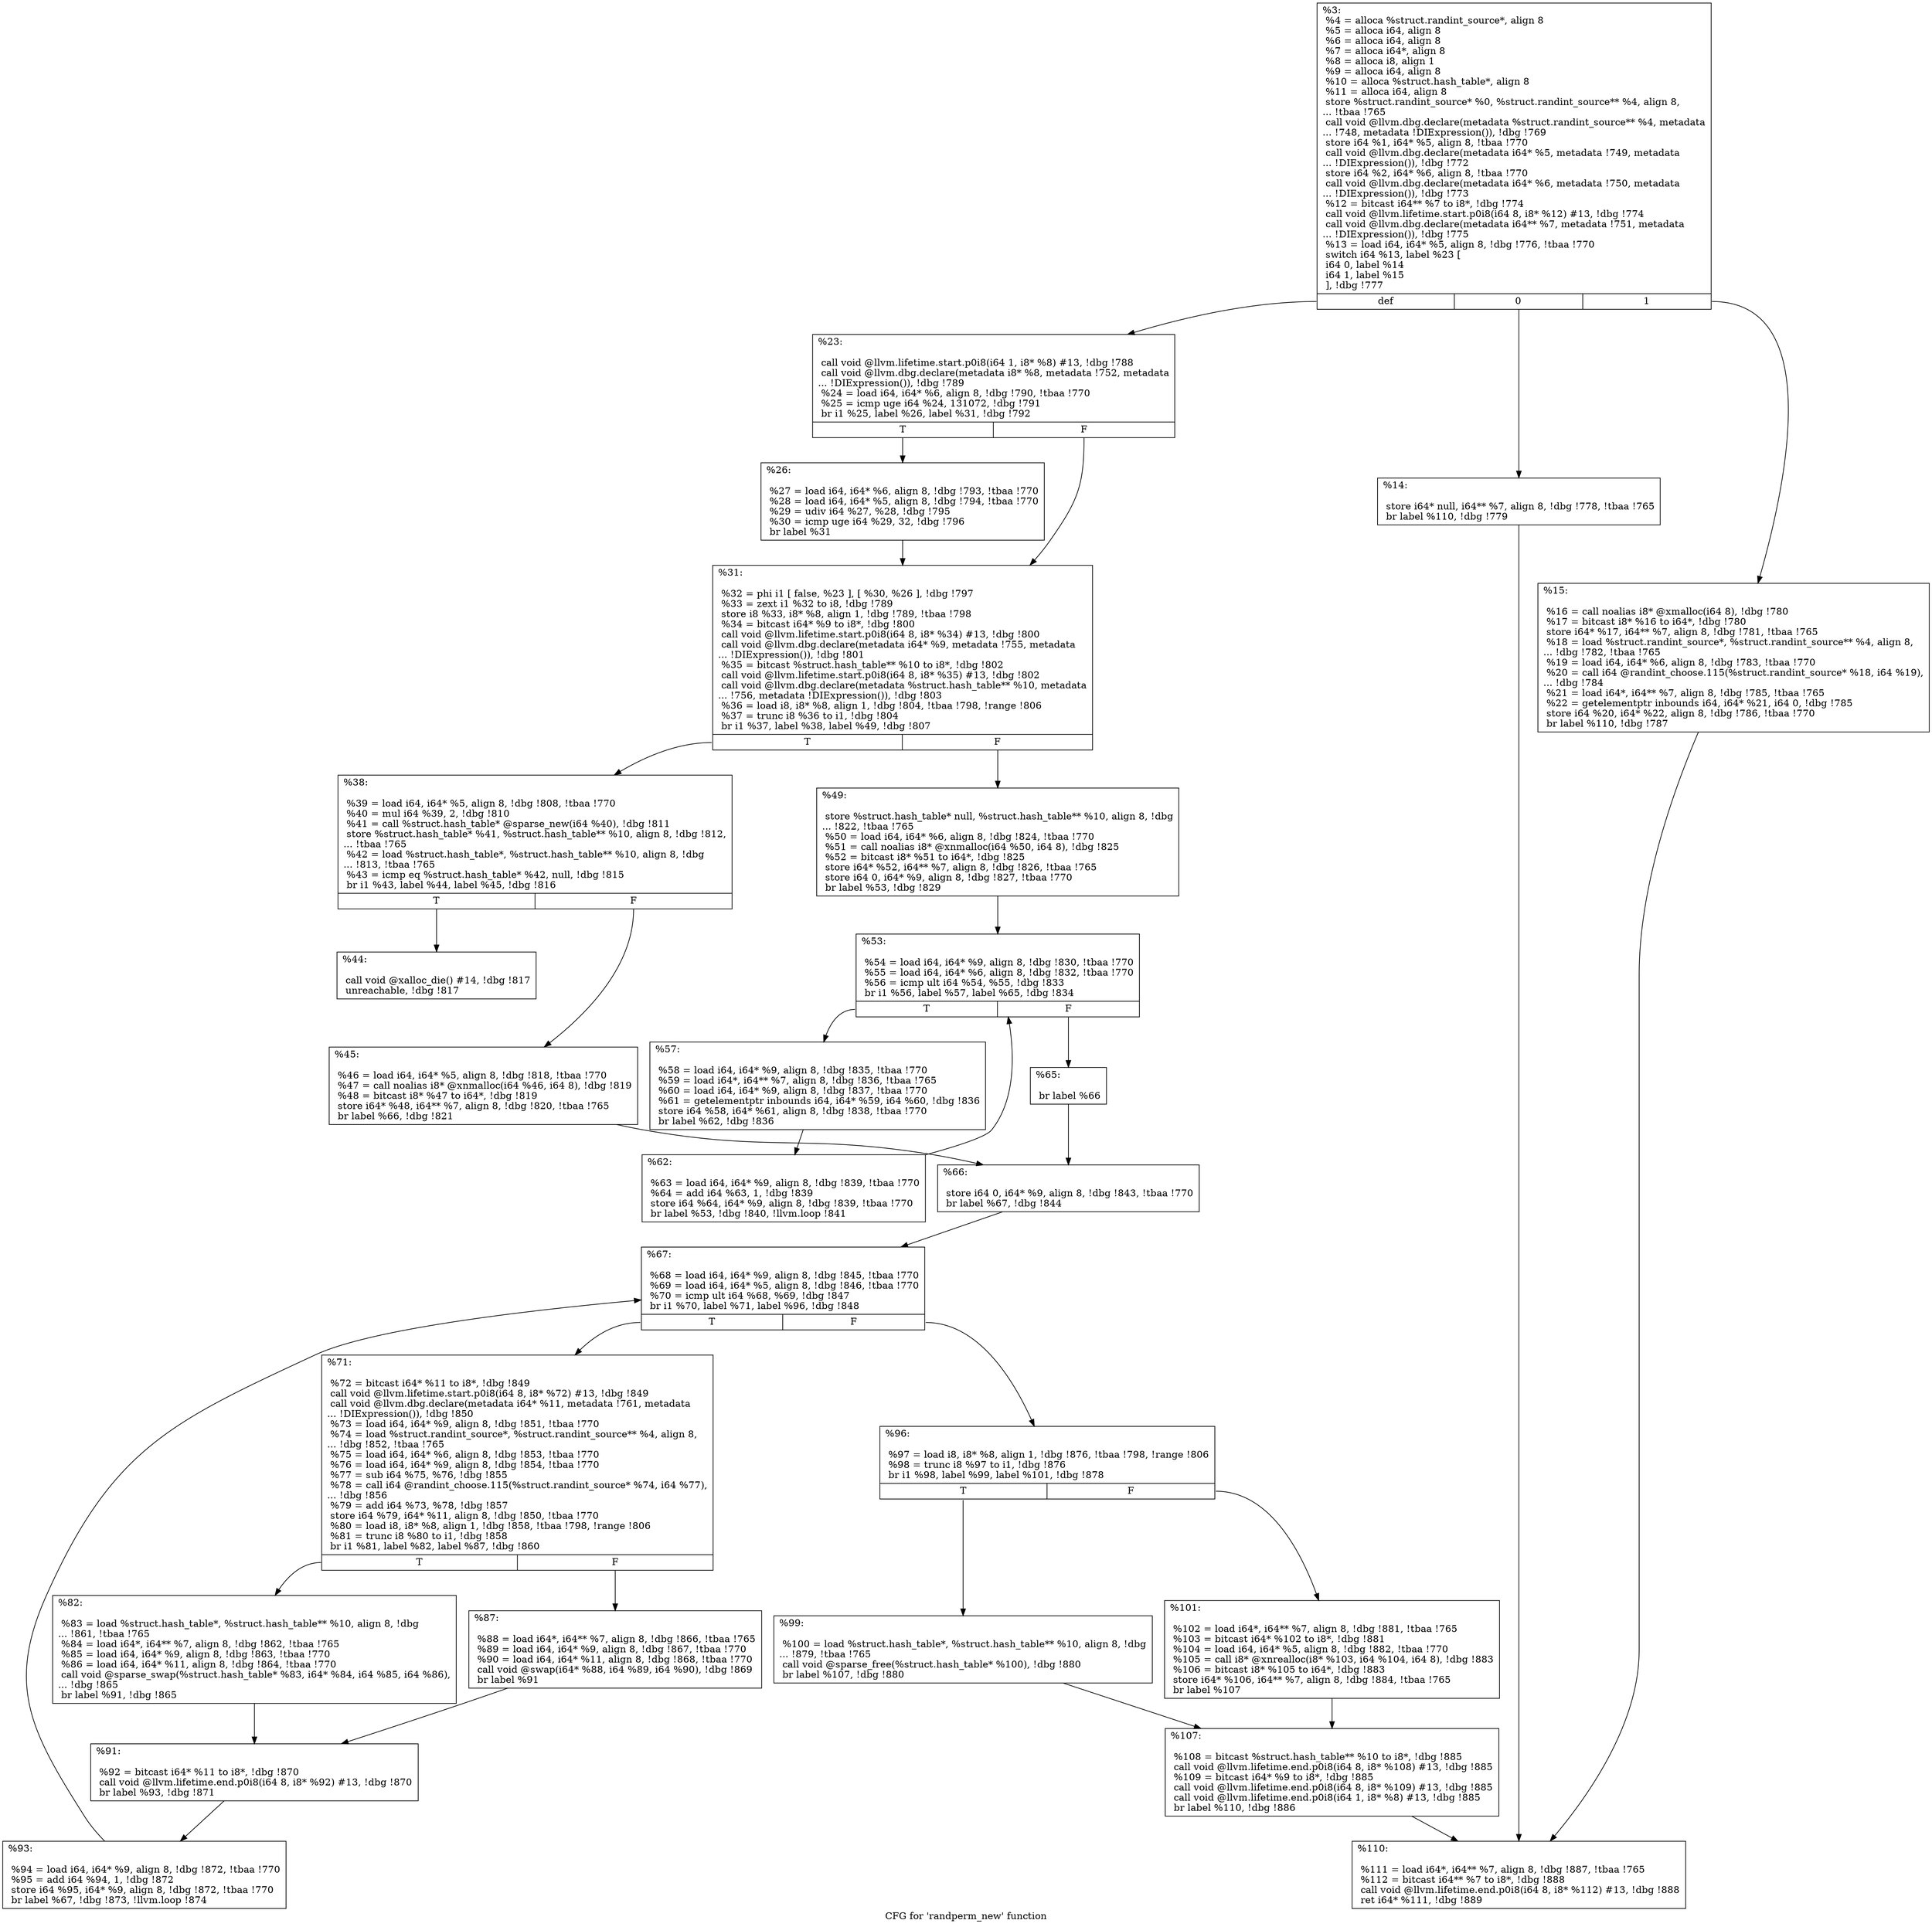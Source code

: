 digraph "CFG for 'randperm_new' function" {
	label="CFG for 'randperm_new' function";

	Node0x1e30d00 [shape=record,label="{%3:\l  %4 = alloca %struct.randint_source*, align 8\l  %5 = alloca i64, align 8\l  %6 = alloca i64, align 8\l  %7 = alloca i64*, align 8\l  %8 = alloca i8, align 1\l  %9 = alloca i64, align 8\l  %10 = alloca %struct.hash_table*, align 8\l  %11 = alloca i64, align 8\l  store %struct.randint_source* %0, %struct.randint_source** %4, align 8,\l... !tbaa !765\l  call void @llvm.dbg.declare(metadata %struct.randint_source** %4, metadata\l... !748, metadata !DIExpression()), !dbg !769\l  store i64 %1, i64* %5, align 8, !tbaa !770\l  call void @llvm.dbg.declare(metadata i64* %5, metadata !749, metadata\l... !DIExpression()), !dbg !772\l  store i64 %2, i64* %6, align 8, !tbaa !770\l  call void @llvm.dbg.declare(metadata i64* %6, metadata !750, metadata\l... !DIExpression()), !dbg !773\l  %12 = bitcast i64** %7 to i8*, !dbg !774\l  call void @llvm.lifetime.start.p0i8(i64 8, i8* %12) #13, !dbg !774\l  call void @llvm.dbg.declare(metadata i64** %7, metadata !751, metadata\l... !DIExpression()), !dbg !775\l  %13 = load i64, i64* %5, align 8, !dbg !776, !tbaa !770\l  switch i64 %13, label %23 [\l    i64 0, label %14\l    i64 1, label %15\l  ], !dbg !777\l|{<s0>def|<s1>0|<s2>1}}"];
	Node0x1e30d00:s0 -> Node0x1e30f50;
	Node0x1e30d00:s1 -> Node0x1e30eb0;
	Node0x1e30d00:s2 -> Node0x1e30f00;
	Node0x1e30eb0 [shape=record,label="{%14:\l\l  store i64* null, i64** %7, align 8, !dbg !778, !tbaa !765\l  br label %110, !dbg !779\l}"];
	Node0x1e30eb0 -> Node0x1e31630;
	Node0x1e30f00 [shape=record,label="{%15:\l\l  %16 = call noalias i8* @xmalloc(i64 8), !dbg !780\l  %17 = bitcast i8* %16 to i64*, !dbg !780\l  store i64* %17, i64** %7, align 8, !dbg !781, !tbaa !765\l  %18 = load %struct.randint_source*, %struct.randint_source** %4, align 8,\l... !dbg !782, !tbaa !765\l  %19 = load i64, i64* %6, align 8, !dbg !783, !tbaa !770\l  %20 = call i64 @randint_choose.115(%struct.randint_source* %18, i64 %19),\l... !dbg !784\l  %21 = load i64*, i64** %7, align 8, !dbg !785, !tbaa !765\l  %22 = getelementptr inbounds i64, i64* %21, i64 0, !dbg !785\l  store i64 %20, i64* %22, align 8, !dbg !786, !tbaa !770\l  br label %110, !dbg !787\l}"];
	Node0x1e30f00 -> Node0x1e31630;
	Node0x1e30f50 [shape=record,label="{%23:\l\l  call void @llvm.lifetime.start.p0i8(i64 1, i8* %8) #13, !dbg !788\l  call void @llvm.dbg.declare(metadata i8* %8, metadata !752, metadata\l... !DIExpression()), !dbg !789\l  %24 = load i64, i64* %6, align 8, !dbg !790, !tbaa !770\l  %25 = icmp uge i64 %24, 131072, !dbg !791\l  br i1 %25, label %26, label %31, !dbg !792\l|{<s0>T|<s1>F}}"];
	Node0x1e30f50:s0 -> Node0x1e30fa0;
	Node0x1e30f50:s1 -> Node0x1e30ff0;
	Node0x1e30fa0 [shape=record,label="{%26:\l\l  %27 = load i64, i64* %6, align 8, !dbg !793, !tbaa !770\l  %28 = load i64, i64* %5, align 8, !dbg !794, !tbaa !770\l  %29 = udiv i64 %27, %28, !dbg !795\l  %30 = icmp uge i64 %29, 32, !dbg !796\l  br label %31\l}"];
	Node0x1e30fa0 -> Node0x1e30ff0;
	Node0x1e30ff0 [shape=record,label="{%31:\l\l  %32 = phi i1 [ false, %23 ], [ %30, %26 ], !dbg !797\l  %33 = zext i1 %32 to i8, !dbg !789\l  store i8 %33, i8* %8, align 1, !dbg !789, !tbaa !798\l  %34 = bitcast i64* %9 to i8*, !dbg !800\l  call void @llvm.lifetime.start.p0i8(i64 8, i8* %34) #13, !dbg !800\l  call void @llvm.dbg.declare(metadata i64* %9, metadata !755, metadata\l... !DIExpression()), !dbg !801\l  %35 = bitcast %struct.hash_table** %10 to i8*, !dbg !802\l  call void @llvm.lifetime.start.p0i8(i64 8, i8* %35) #13, !dbg !802\l  call void @llvm.dbg.declare(metadata %struct.hash_table** %10, metadata\l... !756, metadata !DIExpression()), !dbg !803\l  %36 = load i8, i8* %8, align 1, !dbg !804, !tbaa !798, !range !806\l  %37 = trunc i8 %36 to i1, !dbg !804\l  br i1 %37, label %38, label %49, !dbg !807\l|{<s0>T|<s1>F}}"];
	Node0x1e30ff0:s0 -> Node0x1e31040;
	Node0x1e30ff0:s1 -> Node0x1e31130;
	Node0x1e31040 [shape=record,label="{%38:\l\l  %39 = load i64, i64* %5, align 8, !dbg !808, !tbaa !770\l  %40 = mul i64 %39, 2, !dbg !810\l  %41 = call %struct.hash_table* @sparse_new(i64 %40), !dbg !811\l  store %struct.hash_table* %41, %struct.hash_table** %10, align 8, !dbg !812,\l... !tbaa !765\l  %42 = load %struct.hash_table*, %struct.hash_table** %10, align 8, !dbg\l... !813, !tbaa !765\l  %43 = icmp eq %struct.hash_table* %42, null, !dbg !815\l  br i1 %43, label %44, label %45, !dbg !816\l|{<s0>T|<s1>F}}"];
	Node0x1e31040:s0 -> Node0x1e31090;
	Node0x1e31040:s1 -> Node0x1e310e0;
	Node0x1e31090 [shape=record,label="{%44:\l\l  call void @xalloc_die() #14, !dbg !817\l  unreachable, !dbg !817\l}"];
	Node0x1e310e0 [shape=record,label="{%45:\l\l  %46 = load i64, i64* %5, align 8, !dbg !818, !tbaa !770\l  %47 = call noalias i8* @xnmalloc(i64 %46, i64 8), !dbg !819\l  %48 = bitcast i8* %47 to i64*, !dbg !819\l  store i64* %48, i64** %7, align 8, !dbg !820, !tbaa !765\l  br label %66, !dbg !821\l}"];
	Node0x1e310e0 -> Node0x1e312c0;
	Node0x1e31130 [shape=record,label="{%49:\l\l  store %struct.hash_table* null, %struct.hash_table** %10, align 8, !dbg\l... !822, !tbaa !765\l  %50 = load i64, i64* %6, align 8, !dbg !824, !tbaa !770\l  %51 = call noalias i8* @xnmalloc(i64 %50, i64 8), !dbg !825\l  %52 = bitcast i8* %51 to i64*, !dbg !825\l  store i64* %52, i64** %7, align 8, !dbg !826, !tbaa !765\l  store i64 0, i64* %9, align 8, !dbg !827, !tbaa !770\l  br label %53, !dbg !829\l}"];
	Node0x1e31130 -> Node0x1e31180;
	Node0x1e31180 [shape=record,label="{%53:\l\l  %54 = load i64, i64* %9, align 8, !dbg !830, !tbaa !770\l  %55 = load i64, i64* %6, align 8, !dbg !832, !tbaa !770\l  %56 = icmp ult i64 %54, %55, !dbg !833\l  br i1 %56, label %57, label %65, !dbg !834\l|{<s0>T|<s1>F}}"];
	Node0x1e31180:s0 -> Node0x1e311d0;
	Node0x1e31180:s1 -> Node0x1e31270;
	Node0x1e311d0 [shape=record,label="{%57:\l\l  %58 = load i64, i64* %9, align 8, !dbg !835, !tbaa !770\l  %59 = load i64*, i64** %7, align 8, !dbg !836, !tbaa !765\l  %60 = load i64, i64* %9, align 8, !dbg !837, !tbaa !770\l  %61 = getelementptr inbounds i64, i64* %59, i64 %60, !dbg !836\l  store i64 %58, i64* %61, align 8, !dbg !838, !tbaa !770\l  br label %62, !dbg !836\l}"];
	Node0x1e311d0 -> Node0x1e31220;
	Node0x1e31220 [shape=record,label="{%62:\l\l  %63 = load i64, i64* %9, align 8, !dbg !839, !tbaa !770\l  %64 = add i64 %63, 1, !dbg !839\l  store i64 %64, i64* %9, align 8, !dbg !839, !tbaa !770\l  br label %53, !dbg !840, !llvm.loop !841\l}"];
	Node0x1e31220 -> Node0x1e31180;
	Node0x1e31270 [shape=record,label="{%65:\l\l  br label %66\l}"];
	Node0x1e31270 -> Node0x1e312c0;
	Node0x1e312c0 [shape=record,label="{%66:\l\l  store i64 0, i64* %9, align 8, !dbg !843, !tbaa !770\l  br label %67, !dbg !844\l}"];
	Node0x1e312c0 -> Node0x1e31310;
	Node0x1e31310 [shape=record,label="{%67:\l\l  %68 = load i64, i64* %9, align 8, !dbg !845, !tbaa !770\l  %69 = load i64, i64* %5, align 8, !dbg !846, !tbaa !770\l  %70 = icmp ult i64 %68, %69, !dbg !847\l  br i1 %70, label %71, label %96, !dbg !848\l|{<s0>T|<s1>F}}"];
	Node0x1e31310:s0 -> Node0x1e31360;
	Node0x1e31310:s1 -> Node0x1e314f0;
	Node0x1e31360 [shape=record,label="{%71:\l\l  %72 = bitcast i64* %11 to i8*, !dbg !849\l  call void @llvm.lifetime.start.p0i8(i64 8, i8* %72) #13, !dbg !849\l  call void @llvm.dbg.declare(metadata i64* %11, metadata !761, metadata\l... !DIExpression()), !dbg !850\l  %73 = load i64, i64* %9, align 8, !dbg !851, !tbaa !770\l  %74 = load %struct.randint_source*, %struct.randint_source** %4, align 8,\l... !dbg !852, !tbaa !765\l  %75 = load i64, i64* %6, align 8, !dbg !853, !tbaa !770\l  %76 = load i64, i64* %9, align 8, !dbg !854, !tbaa !770\l  %77 = sub i64 %75, %76, !dbg !855\l  %78 = call i64 @randint_choose.115(%struct.randint_source* %74, i64 %77),\l... !dbg !856\l  %79 = add i64 %73, %78, !dbg !857\l  store i64 %79, i64* %11, align 8, !dbg !850, !tbaa !770\l  %80 = load i8, i8* %8, align 1, !dbg !858, !tbaa !798, !range !806\l  %81 = trunc i8 %80 to i1, !dbg !858\l  br i1 %81, label %82, label %87, !dbg !860\l|{<s0>T|<s1>F}}"];
	Node0x1e31360:s0 -> Node0x1e313b0;
	Node0x1e31360:s1 -> Node0x1e31400;
	Node0x1e313b0 [shape=record,label="{%82:\l\l  %83 = load %struct.hash_table*, %struct.hash_table** %10, align 8, !dbg\l... !861, !tbaa !765\l  %84 = load i64*, i64** %7, align 8, !dbg !862, !tbaa !765\l  %85 = load i64, i64* %9, align 8, !dbg !863, !tbaa !770\l  %86 = load i64, i64* %11, align 8, !dbg !864, !tbaa !770\l  call void @sparse_swap(%struct.hash_table* %83, i64* %84, i64 %85, i64 %86),\l... !dbg !865\l  br label %91, !dbg !865\l}"];
	Node0x1e313b0 -> Node0x1e31450;
	Node0x1e31400 [shape=record,label="{%87:\l\l  %88 = load i64*, i64** %7, align 8, !dbg !866, !tbaa !765\l  %89 = load i64, i64* %9, align 8, !dbg !867, !tbaa !770\l  %90 = load i64, i64* %11, align 8, !dbg !868, !tbaa !770\l  call void @swap(i64* %88, i64 %89, i64 %90), !dbg !869\l  br label %91\l}"];
	Node0x1e31400 -> Node0x1e31450;
	Node0x1e31450 [shape=record,label="{%91:\l\l  %92 = bitcast i64* %11 to i8*, !dbg !870\l  call void @llvm.lifetime.end.p0i8(i64 8, i8* %92) #13, !dbg !870\l  br label %93, !dbg !871\l}"];
	Node0x1e31450 -> Node0x1e314a0;
	Node0x1e314a0 [shape=record,label="{%93:\l\l  %94 = load i64, i64* %9, align 8, !dbg !872, !tbaa !770\l  %95 = add i64 %94, 1, !dbg !872\l  store i64 %95, i64* %9, align 8, !dbg !872, !tbaa !770\l  br label %67, !dbg !873, !llvm.loop !874\l}"];
	Node0x1e314a0 -> Node0x1e31310;
	Node0x1e314f0 [shape=record,label="{%96:\l\l  %97 = load i8, i8* %8, align 1, !dbg !876, !tbaa !798, !range !806\l  %98 = trunc i8 %97 to i1, !dbg !876\l  br i1 %98, label %99, label %101, !dbg !878\l|{<s0>T|<s1>F}}"];
	Node0x1e314f0:s0 -> Node0x1e31540;
	Node0x1e314f0:s1 -> Node0x1e31590;
	Node0x1e31540 [shape=record,label="{%99:\l\l  %100 = load %struct.hash_table*, %struct.hash_table** %10, align 8, !dbg\l... !879, !tbaa !765\l  call void @sparse_free(%struct.hash_table* %100), !dbg !880\l  br label %107, !dbg !880\l}"];
	Node0x1e31540 -> Node0x1e315e0;
	Node0x1e31590 [shape=record,label="{%101:\l\l  %102 = load i64*, i64** %7, align 8, !dbg !881, !tbaa !765\l  %103 = bitcast i64* %102 to i8*, !dbg !881\l  %104 = load i64, i64* %5, align 8, !dbg !882, !tbaa !770\l  %105 = call i8* @xnrealloc(i8* %103, i64 %104, i64 8), !dbg !883\l  %106 = bitcast i8* %105 to i64*, !dbg !883\l  store i64* %106, i64** %7, align 8, !dbg !884, !tbaa !765\l  br label %107\l}"];
	Node0x1e31590 -> Node0x1e315e0;
	Node0x1e315e0 [shape=record,label="{%107:\l\l  %108 = bitcast %struct.hash_table** %10 to i8*, !dbg !885\l  call void @llvm.lifetime.end.p0i8(i64 8, i8* %108) #13, !dbg !885\l  %109 = bitcast i64* %9 to i8*, !dbg !885\l  call void @llvm.lifetime.end.p0i8(i64 8, i8* %109) #13, !dbg !885\l  call void @llvm.lifetime.end.p0i8(i64 1, i8* %8) #13, !dbg !885\l  br label %110, !dbg !886\l}"];
	Node0x1e315e0 -> Node0x1e31630;
	Node0x1e31630 [shape=record,label="{%110:\l\l  %111 = load i64*, i64** %7, align 8, !dbg !887, !tbaa !765\l  %112 = bitcast i64** %7 to i8*, !dbg !888\l  call void @llvm.lifetime.end.p0i8(i64 8, i8* %112) #13, !dbg !888\l  ret i64* %111, !dbg !889\l}"];
}
